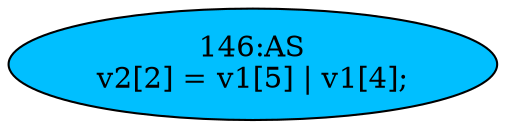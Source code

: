 strict digraph "" {
	node [label="\N"];
	"146:AS"	 [ast="<pyverilog.vparser.ast.Assign object at 0x7fee23005f50>",
		def_var="['v2']",
		fillcolor=deepskyblue,
		label="146:AS
v2[2] = v1[5] | v1[4];",
		statements="[]",
		style=filled,
		typ=Assign,
		use_var="['v1', 'v1']"];
}
